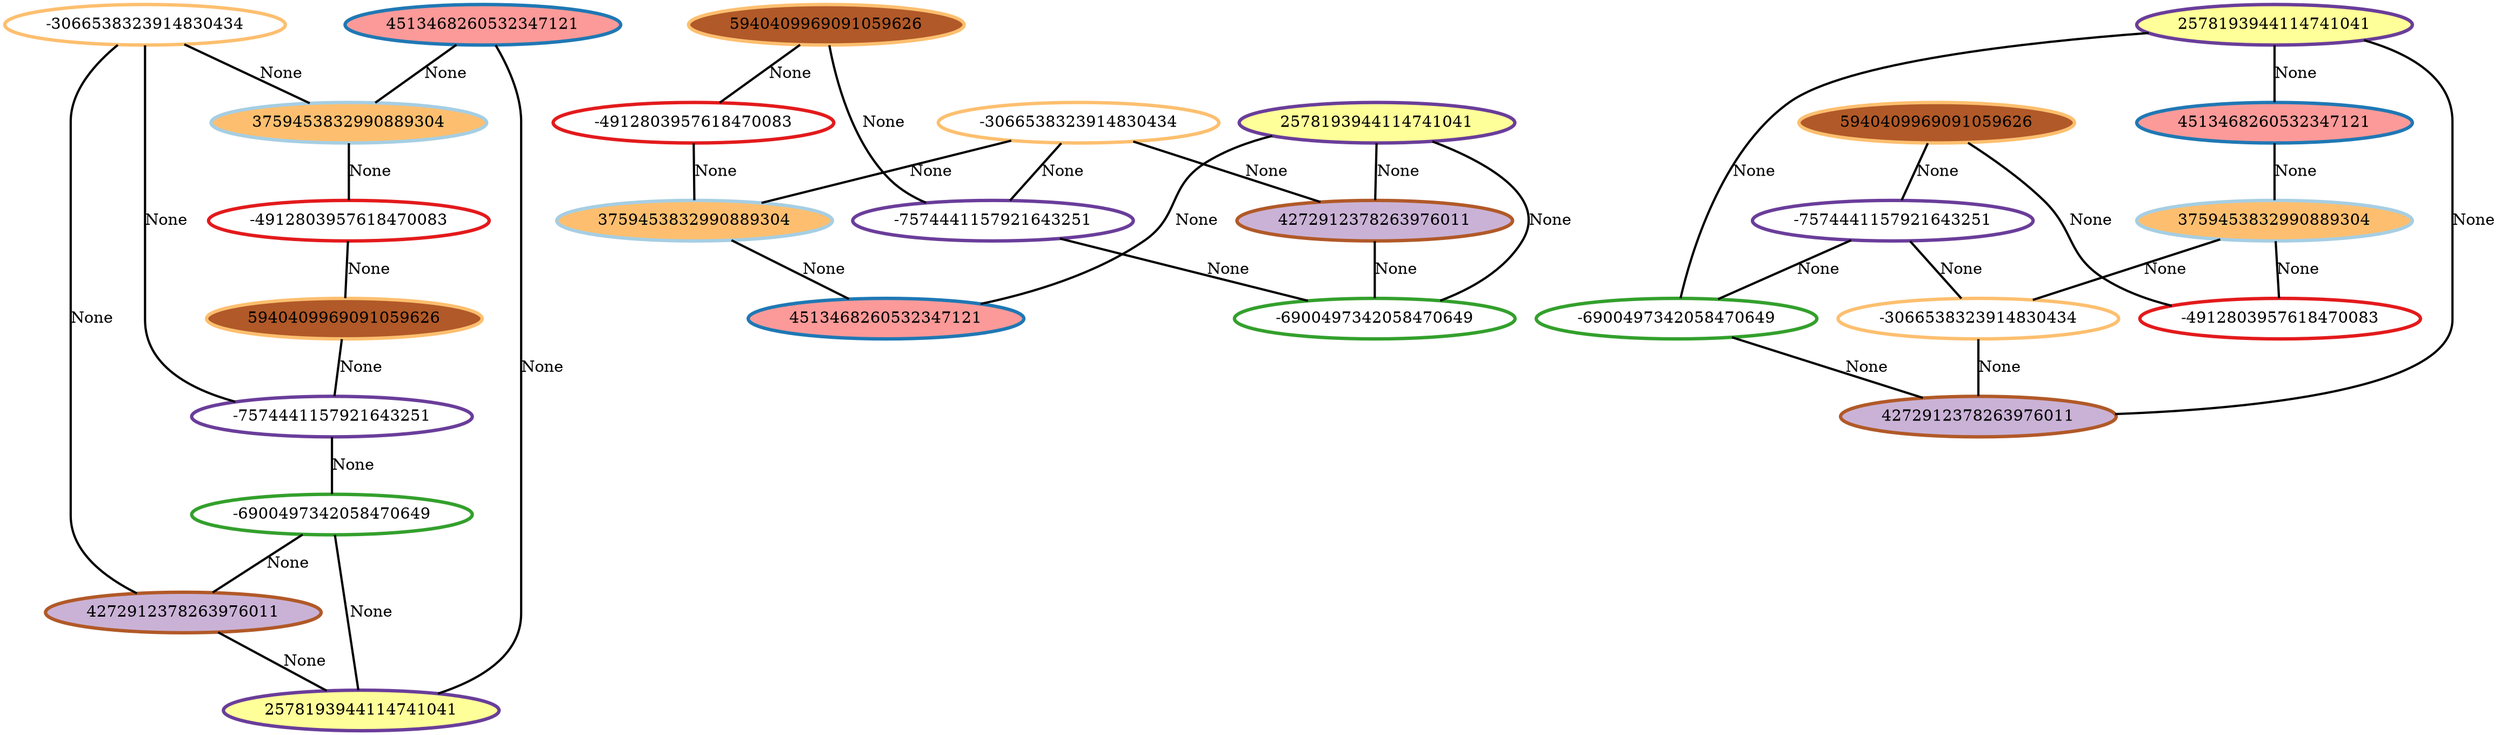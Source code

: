 graph G {
    0 [penwidth=3,label="-7574441157921643251",color=10, colorscheme=paired12]
    1 [penwidth=3,label="5940409969091059626",color=7, colorscheme=paired12,style=filled,fillcolor=12]
    2 [penwidth=3,label="4513468260532347121",color=2, colorscheme=paired12,style=filled,fillcolor=5]
    3 [penwidth=3,label="3759453832990889304",color=1, colorscheme=paired12,style=filled,fillcolor=7]
    4 [penwidth=3,label="-6900497342058470649",color=4, colorscheme=paired12]
    5 [penwidth=3,label="3759453832990889304",color=1, colorscheme=paired12,style=filled,fillcolor=7]
    6 [penwidth=3,label="-4912803957618470083",color=6, colorscheme=paired12]
    7 [penwidth=3,label="-4912803957618470083",color=6, colorscheme=paired12]
    8 [penwidth=3,label="2578193944114741041",color=10, colorscheme=paired12,style=filled,fillcolor=11]
    9 [penwidth=3,label="2578193944114741041",color=10, colorscheme=paired12,style=filled,fillcolor=11]
    10 [penwidth=3,label="5940409969091059626",color=7, colorscheme=paired12,style=filled,fillcolor=12]
    11 [penwidth=3,label="-6900497342058470649",color=4, colorscheme=paired12]
    12 [penwidth=3,label="-7574441157921643251",color=10, colorscheme=paired12]
    13 [penwidth=3,label="-3066538323914830434",color=7, colorscheme=paired12]
    14 [penwidth=3,label="-7574441157921643251",color=10, colorscheme=paired12]
    15 [penwidth=3,label="4513468260532347121",color=2, colorscheme=paired12,style=filled,fillcolor=5]
    16 [penwidth=3,label="4272912378263976011",color=12, colorscheme=paired12,style=filled,fillcolor=9]
    17 [penwidth=3,label="4513468260532347121",color=2, colorscheme=paired12,style=filled,fillcolor=5]
    18 [penwidth=3,label="3759453832990889304",color=1, colorscheme=paired12,style=filled,fillcolor=7]
    19 [penwidth=3,label="-3066538323914830434",color=7, colorscheme=paired12]
    20 [penwidth=3,label="2578193944114741041",color=10, colorscheme=paired12,style=filled,fillcolor=11]
    21 [penwidth=3,label="4272912378263976011",color=12, colorscheme=paired12,style=filled,fillcolor=9]
    22 [penwidth=3,label="4272912378263976011",color=12, colorscheme=paired12,style=filled,fillcolor=9]
    23 [penwidth=3,label="-4912803957618470083",color=6, colorscheme=paired12]
    24 [penwidth=3,label="-6900497342058470649",color=4, colorscheme=paired12]
    25 [penwidth=3,label="-3066538323914830434",color=7, colorscheme=paired12]
    26 [penwidth=3,label="5940409969091059626",color=7, colorscheme=paired12,style=filled,fillcolor=12]

    25--22 [penwidth=2,label="None"]
    19--18 [penwidth=2,label="None"]
    0--24 [penwidth=2,label="None"]
    13--3 [penwidth=2,label="None"]
    20--22 [penwidth=2,label="None"]
    17--9 [penwidth=2,label="None"]
    6--18 [penwidth=2,label="None"]
    13--0 [penwidth=2,label="None"]
    15--5 [penwidth=2,label="None"]
    24--16 [penwidth=2,label="None"]
    21--11 [penwidth=2,label="None"]
    20--15 [penwidth=2,label="None"]
    4--22 [penwidth=2,label="None"]
    10--14 [penwidth=2,label="None"]
    8--2 [penwidth=2,label="None"]
    5--25 [penwidth=2,label="None"]
    3--7 [penwidth=2,label="None"]
    13--16 [penwidth=2,label="None"]
    11--8 [penwidth=2,label="None"]
    16--9 [penwidth=2,label="None"]
    1--0 [penwidth=2,label="None"]
    14--4 [penwidth=2,label="None"]
    18--2 [penwidth=2,label="None"]
    24--9 [penwidth=2,label="None"]
    5--23 [penwidth=2,label="None"]
    20--4 [penwidth=2,label="None"]
    17--3 [penwidth=2,label="None"]
    8--21 [penwidth=2,label="None"]
    26--12 [penwidth=2,label="None"]
    19--21 [penwidth=2,label="None"]
    14--25 [penwidth=2,label="None"]
    26--6 [penwidth=2,label="None"]
    12--11 [penwidth=2,label="None"]
    10--23 [penwidth=2,label="None"]
    19--12 [penwidth=2,label="None"]
    7--1 [penwidth=2,label="None"]
}